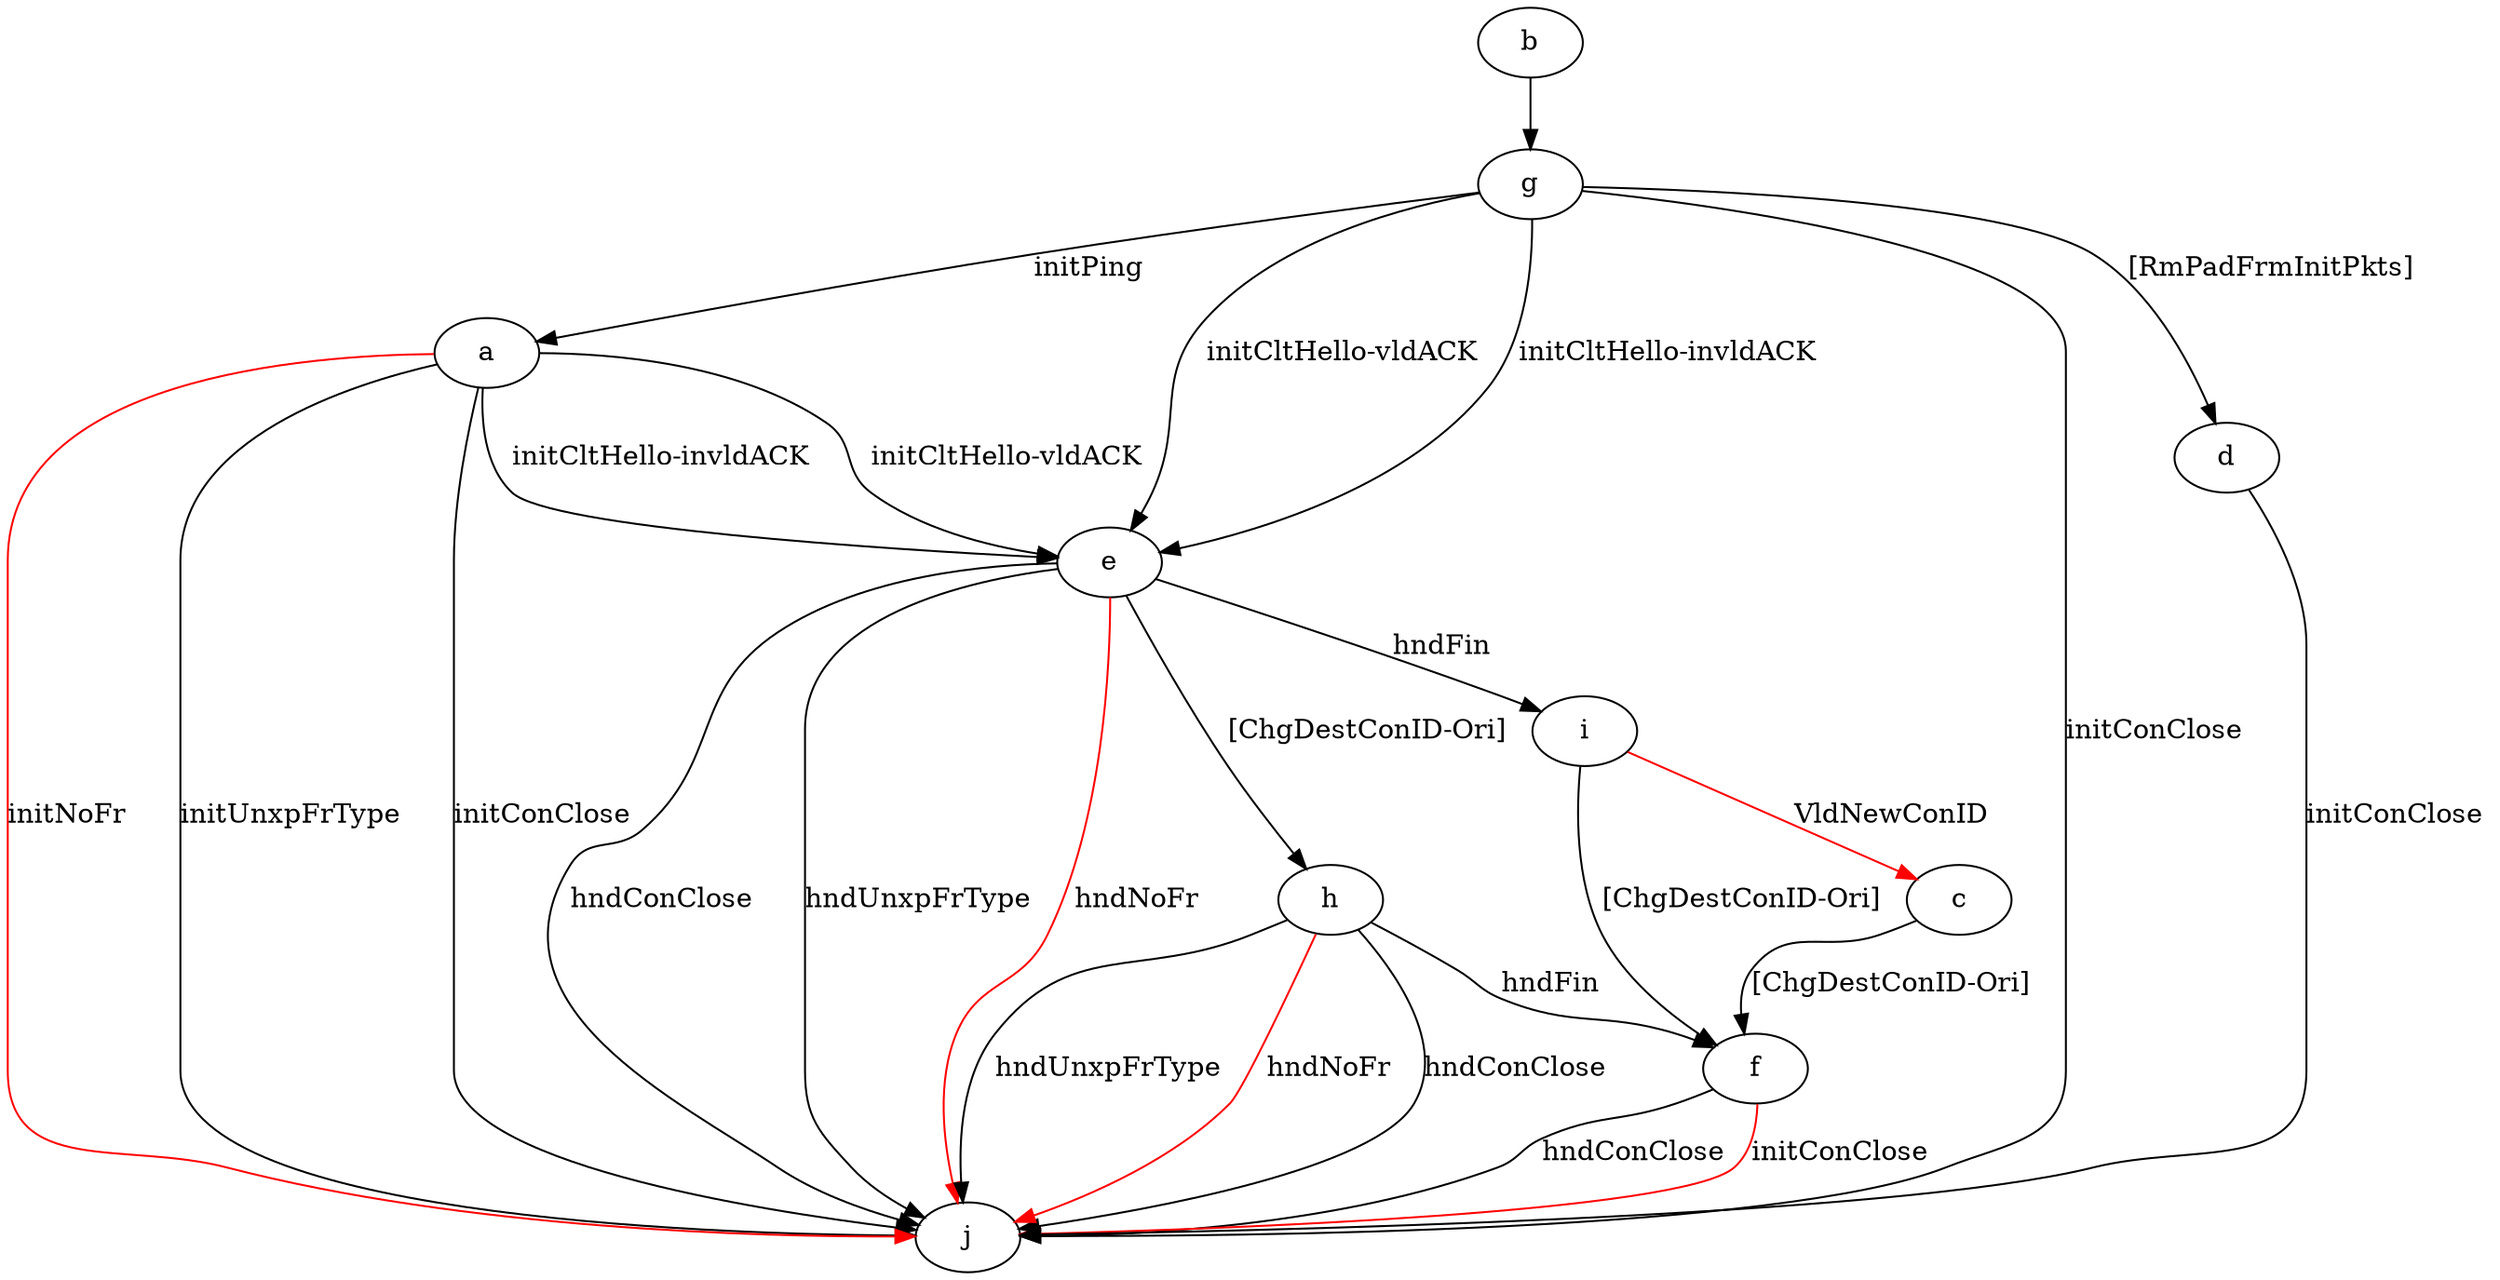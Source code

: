 digraph "" {
	a -> e	[key=0,
		label="initCltHello-vldACK "];
	a -> e	[key=1,
		label="initCltHello-invldACK "];
	a -> j	[key=0,
		label="initConClose "];
	a -> j	[key=1,
		label="initUnxpFrType "];
	a -> j	[key=2,
		color=red,
		label="initNoFr "];
	b -> g	[key=0];
	c -> f	[key=0,
		label="[ChgDestConID-Ori] "];
	d -> j	[key=0,
		label="initConClose "];
	e -> h	[key=0,
		label="[ChgDestConID-Ori] "];
	e -> i	[key=0,
		label="hndFin "];
	e -> j	[key=0,
		label="hndConClose "];
	e -> j	[key=1,
		label="hndUnxpFrType "];
	e -> j	[key=2,
		color=red,
		label="hndNoFr "];
	f -> j	[key=0,
		label="hndConClose "];
	f -> j	[key=1,
		color=red,
		label="initConClose "];
	g -> a	[key=0,
		label="initPing "];
	g -> d	[key=0,
		label="[RmPadFrmInitPkts] "];
	g -> e	[key=0,
		label="initCltHello-vldACK "];
	g -> e	[key=1,
		label="initCltHello-invldACK "];
	g -> j	[key=0,
		label="initConClose "];
	h -> f	[key=0,
		label="hndFin "];
	h -> j	[key=0,
		label="hndConClose "];
	h -> j	[key=1,
		label="hndUnxpFrType "];
	h -> j	[key=2,
		color=red,
		label="hndNoFr "];
	i -> c	[key=0,
		color=red,
		label="VldNewConID "];
	i -> f	[key=0,
		label="[ChgDestConID-Ori] "];
}
